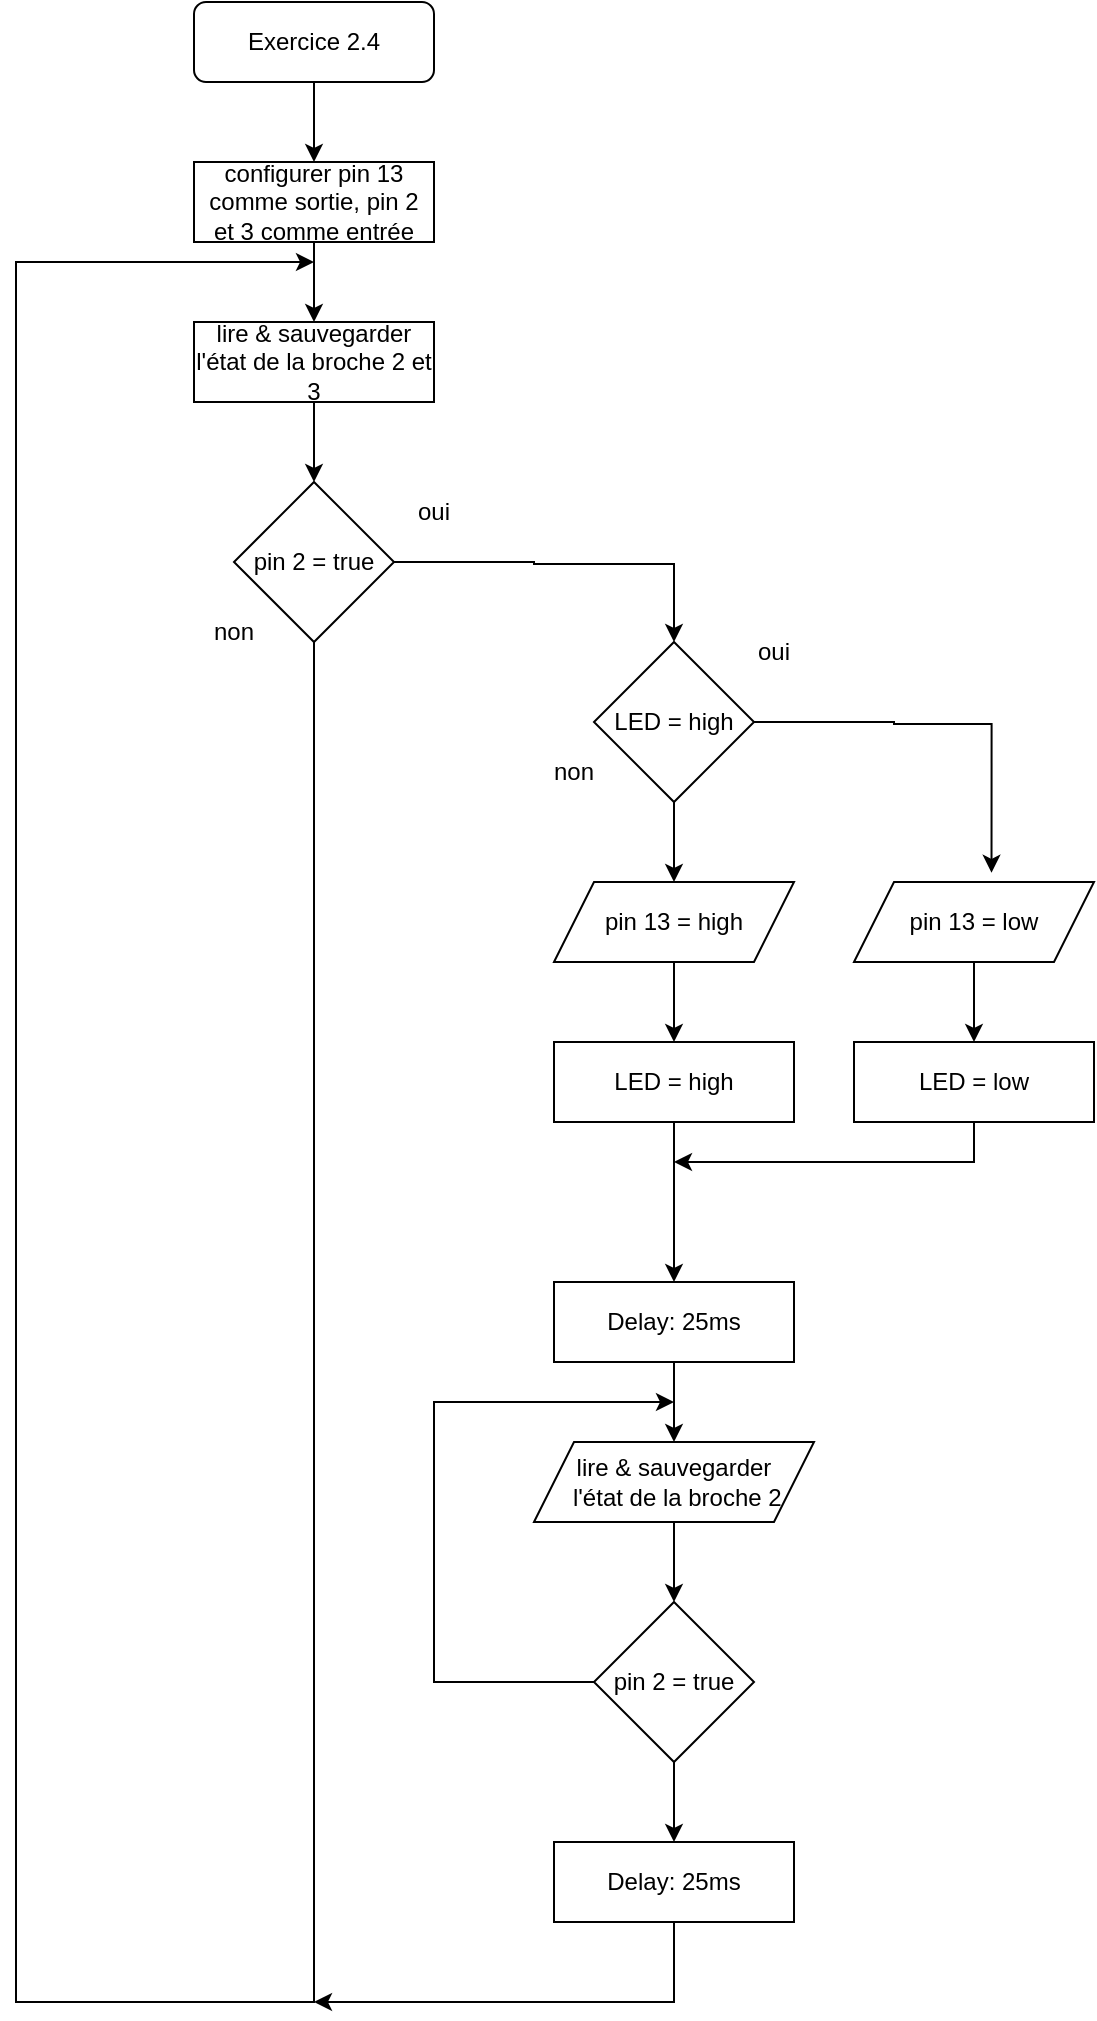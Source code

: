 <mxfile version="22.1.5" type="github">
  <diagram name="Page-1" id="YzLxqYz5Ka87G5oeJebS">
    <mxGraphModel dx="579" dy="626" grid="1" gridSize="10" guides="1" tooltips="1" connect="1" arrows="1" fold="1" page="1" pageScale="1" pageWidth="850" pageHeight="1100" math="0" shadow="0">
      <root>
        <mxCell id="0" />
        <mxCell id="1" parent="0" />
        <mxCell id="nqE9V0xDhkywC6avfrnW-2" value="" style="edgeStyle=orthogonalEdgeStyle;rounded=0;orthogonalLoop=1;jettySize=auto;html=1;" edge="1" parent="1" source="nqE9V0xDhkywC6avfrnW-3" target="nqE9V0xDhkywC6avfrnW-5">
          <mxGeometry relative="1" as="geometry" />
        </mxCell>
        <mxCell id="nqE9V0xDhkywC6avfrnW-3" value="Exercice 2.4" style="rounded=1;whiteSpace=wrap;html=1;" vertex="1" parent="1">
          <mxGeometry x="120" y="40" width="120" height="40" as="geometry" />
        </mxCell>
        <mxCell id="nqE9V0xDhkywC6avfrnW-4" value="" style="edgeStyle=orthogonalEdgeStyle;rounded=0;orthogonalLoop=1;jettySize=auto;html=1;" edge="1" parent="1" source="nqE9V0xDhkywC6avfrnW-5" target="nqE9V0xDhkywC6avfrnW-7">
          <mxGeometry relative="1" as="geometry" />
        </mxCell>
        <mxCell id="nqE9V0xDhkywC6avfrnW-5" value="configurer pin 13 comme sortie, pin 2 et 3 comme entrée" style="rounded=0;whiteSpace=wrap;html=1;" vertex="1" parent="1">
          <mxGeometry x="120" y="120" width="120" height="40" as="geometry" />
        </mxCell>
        <mxCell id="nqE9V0xDhkywC6avfrnW-6" value="" style="edgeStyle=orthogonalEdgeStyle;rounded=0;orthogonalLoop=1;jettySize=auto;html=1;" edge="1" parent="1" source="nqE9V0xDhkywC6avfrnW-7" target="nqE9V0xDhkywC6avfrnW-10">
          <mxGeometry relative="1" as="geometry" />
        </mxCell>
        <mxCell id="nqE9V0xDhkywC6avfrnW-7" value="lire &amp;amp; sauvegarder l&#39;état de la broche 2 et 3" style="rounded=0;whiteSpace=wrap;html=1;" vertex="1" parent="1">
          <mxGeometry x="120" y="200" width="120" height="40" as="geometry" />
        </mxCell>
        <mxCell id="nqE9V0xDhkywC6avfrnW-8" style="edgeStyle=orthogonalEdgeStyle;rounded=0;orthogonalLoop=1;jettySize=auto;html=1;exitX=0.5;exitY=1;exitDx=0;exitDy=0;" edge="1" parent="1" source="nqE9V0xDhkywC6avfrnW-10">
          <mxGeometry relative="1" as="geometry">
            <mxPoint x="180" y="170" as="targetPoint" />
            <Array as="points">
              <mxPoint x="180" y="1040" />
              <mxPoint x="31" y="1040" />
              <mxPoint x="31" y="170" />
            </Array>
          </mxGeometry>
        </mxCell>
        <mxCell id="nqE9V0xDhkywC6avfrnW-9" style="edgeStyle=orthogonalEdgeStyle;rounded=0;orthogonalLoop=1;jettySize=auto;html=1;exitX=1;exitY=0.5;exitDx=0;exitDy=0;entryX=0.5;entryY=0;entryDx=0;entryDy=0;" edge="1" parent="1" source="nqE9V0xDhkywC6avfrnW-10" target="nqE9V0xDhkywC6avfrnW-13">
          <mxGeometry relative="1" as="geometry">
            <mxPoint x="360" y="320" as="targetPoint" />
            <Array as="points">
              <mxPoint x="290" y="320" />
              <mxPoint x="290" y="321" />
              <mxPoint x="360" y="321" />
            </Array>
          </mxGeometry>
        </mxCell>
        <mxCell id="nqE9V0xDhkywC6avfrnW-10" value="pin 2 = true" style="rhombus;whiteSpace=wrap;html=1;" vertex="1" parent="1">
          <mxGeometry x="140" y="280" width="80" height="80" as="geometry" />
        </mxCell>
        <mxCell id="nqE9V0xDhkywC6avfrnW-11" value="" style="edgeStyle=orthogonalEdgeStyle;rounded=0;orthogonalLoop=1;jettySize=auto;html=1;" edge="1" parent="1" source="nqE9V0xDhkywC6avfrnW-13" target="nqE9V0xDhkywC6avfrnW-19">
          <mxGeometry relative="1" as="geometry" />
        </mxCell>
        <mxCell id="nqE9V0xDhkywC6avfrnW-12" style="edgeStyle=orthogonalEdgeStyle;rounded=0;orthogonalLoop=1;jettySize=auto;html=1;exitX=1;exitY=0.5;exitDx=0;exitDy=0;entryX=0.573;entryY=-0.115;entryDx=0;entryDy=0;entryPerimeter=0;" edge="1" parent="1" source="nqE9V0xDhkywC6avfrnW-13" target="nqE9V0xDhkywC6avfrnW-21">
          <mxGeometry relative="1" as="geometry">
            <mxPoint x="530" y="400" as="targetPoint" />
            <Array as="points">
              <mxPoint x="470" y="400" />
              <mxPoint x="470" y="401" />
              <mxPoint x="519" y="401" />
            </Array>
          </mxGeometry>
        </mxCell>
        <mxCell id="nqE9V0xDhkywC6avfrnW-13" value="LED = high" style="rhombus;whiteSpace=wrap;html=1;" vertex="1" parent="1">
          <mxGeometry x="320" y="360" width="80" height="80" as="geometry" />
        </mxCell>
        <mxCell id="nqE9V0xDhkywC6avfrnW-14" value="non" style="text;html=1;strokeColor=none;fillColor=none;align=center;verticalAlign=middle;whiteSpace=wrap;rounded=0;" vertex="1" parent="1">
          <mxGeometry x="110" y="340" width="60" height="30" as="geometry" />
        </mxCell>
        <mxCell id="nqE9V0xDhkywC6avfrnW-15" value="oui" style="text;html=1;strokeColor=none;fillColor=none;align=center;verticalAlign=middle;whiteSpace=wrap;rounded=0;" vertex="1" parent="1">
          <mxGeometry x="210" y="280" width="60" height="30" as="geometry" />
        </mxCell>
        <mxCell id="nqE9V0xDhkywC6avfrnW-16" value="oui" style="text;html=1;strokeColor=none;fillColor=none;align=center;verticalAlign=middle;whiteSpace=wrap;rounded=0;" vertex="1" parent="1">
          <mxGeometry x="380" y="350" width="60" height="30" as="geometry" />
        </mxCell>
        <mxCell id="nqE9V0xDhkywC6avfrnW-17" value="non" style="text;html=1;strokeColor=none;fillColor=none;align=center;verticalAlign=middle;whiteSpace=wrap;rounded=0;" vertex="1" parent="1">
          <mxGeometry x="280" y="410" width="60" height="30" as="geometry" />
        </mxCell>
        <mxCell id="nqE9V0xDhkywC6avfrnW-18" value="" style="edgeStyle=orthogonalEdgeStyle;rounded=0;orthogonalLoop=1;jettySize=auto;html=1;" edge="1" parent="1" source="nqE9V0xDhkywC6avfrnW-19" target="nqE9V0xDhkywC6avfrnW-23">
          <mxGeometry relative="1" as="geometry" />
        </mxCell>
        <mxCell id="nqE9V0xDhkywC6avfrnW-19" value="pin 13 = high" style="shape=parallelogram;perimeter=parallelogramPerimeter;whiteSpace=wrap;html=1;fixedSize=1;" vertex="1" parent="1">
          <mxGeometry x="300" y="480" width="120" height="40" as="geometry" />
        </mxCell>
        <mxCell id="nqE9V0xDhkywC6avfrnW-20" value="" style="edgeStyle=orthogonalEdgeStyle;rounded=0;orthogonalLoop=1;jettySize=auto;html=1;" edge="1" parent="1" source="nqE9V0xDhkywC6avfrnW-21" target="nqE9V0xDhkywC6avfrnW-25">
          <mxGeometry relative="1" as="geometry" />
        </mxCell>
        <mxCell id="nqE9V0xDhkywC6avfrnW-21" value="pin 13 = low" style="shape=parallelogram;perimeter=parallelogramPerimeter;whiteSpace=wrap;html=1;fixedSize=1;" vertex="1" parent="1">
          <mxGeometry x="450" y="480" width="120" height="40" as="geometry" />
        </mxCell>
        <mxCell id="nqE9V0xDhkywC6avfrnW-22" value="" style="edgeStyle=orthogonalEdgeStyle;rounded=0;orthogonalLoop=1;jettySize=auto;html=1;" edge="1" parent="1" source="nqE9V0xDhkywC6avfrnW-23">
          <mxGeometry relative="1" as="geometry">
            <mxPoint x="360" y="680" as="targetPoint" />
          </mxGeometry>
        </mxCell>
        <mxCell id="nqE9V0xDhkywC6avfrnW-23" value="LED = high" style="rounded=0;whiteSpace=wrap;html=1;" vertex="1" parent="1">
          <mxGeometry x="300" y="560" width="120" height="40" as="geometry" />
        </mxCell>
        <mxCell id="nqE9V0xDhkywC6avfrnW-24" style="edgeStyle=orthogonalEdgeStyle;rounded=0;orthogonalLoop=1;jettySize=auto;html=1;exitX=0.5;exitY=1;exitDx=0;exitDy=0;" edge="1" parent="1" source="nqE9V0xDhkywC6avfrnW-25">
          <mxGeometry relative="1" as="geometry">
            <mxPoint x="360" y="620" as="targetPoint" />
            <Array as="points">
              <mxPoint x="510" y="620" />
            </Array>
          </mxGeometry>
        </mxCell>
        <mxCell id="nqE9V0xDhkywC6avfrnW-25" value="LED = low" style="rounded=0;whiteSpace=wrap;html=1;" vertex="1" parent="1">
          <mxGeometry x="450" y="560" width="120" height="40" as="geometry" />
        </mxCell>
        <mxCell id="nqE9V0xDhkywC6avfrnW-26" value="" style="edgeStyle=orthogonalEdgeStyle;rounded=0;orthogonalLoop=1;jettySize=auto;html=1;" edge="1" parent="1" source="nqE9V0xDhkywC6avfrnW-27" target="nqE9V0xDhkywC6avfrnW-34">
          <mxGeometry relative="1" as="geometry" />
        </mxCell>
        <mxCell id="nqE9V0xDhkywC6avfrnW-27" value="lire &amp;amp; sauvegarder&lt;br&gt;&amp;nbsp;l&#39;état de la broche 2" style="shape=parallelogram;perimeter=parallelogramPerimeter;whiteSpace=wrap;html=1;fixedSize=1;" vertex="1" parent="1">
          <mxGeometry x="290" y="760" width="140" height="40" as="geometry" />
        </mxCell>
        <mxCell id="nqE9V0xDhkywC6avfrnW-28" value="" style="edgeStyle=orthogonalEdgeStyle;rounded=0;orthogonalLoop=1;jettySize=auto;html=1;" edge="1" parent="1" source="nqE9V0xDhkywC6avfrnW-29" target="nqE9V0xDhkywC6avfrnW-27">
          <mxGeometry relative="1" as="geometry" />
        </mxCell>
        <mxCell id="nqE9V0xDhkywC6avfrnW-29" value="Delay: 25ms" style="rounded=0;whiteSpace=wrap;html=1;" vertex="1" parent="1">
          <mxGeometry x="300" y="680" width="120" height="40" as="geometry" />
        </mxCell>
        <mxCell id="nqE9V0xDhkywC6avfrnW-30" style="edgeStyle=orthogonalEdgeStyle;rounded=0;orthogonalLoop=1;jettySize=auto;html=1;exitX=0.5;exitY=1;exitDx=0;exitDy=0;" edge="1" parent="1" source="nqE9V0xDhkywC6avfrnW-31">
          <mxGeometry relative="1" as="geometry">
            <mxPoint x="180" y="1040" as="targetPoint" />
            <Array as="points">
              <mxPoint x="360" y="1040" />
            </Array>
          </mxGeometry>
        </mxCell>
        <mxCell id="nqE9V0xDhkywC6avfrnW-31" value="Delay: 25ms" style="rounded=0;whiteSpace=wrap;html=1;" vertex="1" parent="1">
          <mxGeometry x="300" y="960" width="120" height="40" as="geometry" />
        </mxCell>
        <mxCell id="nqE9V0xDhkywC6avfrnW-32" value="" style="edgeStyle=orthogonalEdgeStyle;rounded=0;orthogonalLoop=1;jettySize=auto;html=1;" edge="1" parent="1" source="nqE9V0xDhkywC6avfrnW-34" target="nqE9V0xDhkywC6avfrnW-31">
          <mxGeometry relative="1" as="geometry" />
        </mxCell>
        <mxCell id="nqE9V0xDhkywC6avfrnW-33" style="edgeStyle=orthogonalEdgeStyle;rounded=0;orthogonalLoop=1;jettySize=auto;html=1;" edge="1" parent="1" source="nqE9V0xDhkywC6avfrnW-34">
          <mxGeometry relative="1" as="geometry">
            <mxPoint x="360" y="740" as="targetPoint" />
            <Array as="points">
              <mxPoint x="240" y="880" />
              <mxPoint x="240" y="740" />
            </Array>
          </mxGeometry>
        </mxCell>
        <mxCell id="nqE9V0xDhkywC6avfrnW-34" value="pin 2 = true" style="rhombus;whiteSpace=wrap;html=1;" vertex="1" parent="1">
          <mxGeometry x="320" y="840" width="80" height="80" as="geometry" />
        </mxCell>
      </root>
    </mxGraphModel>
  </diagram>
</mxfile>
